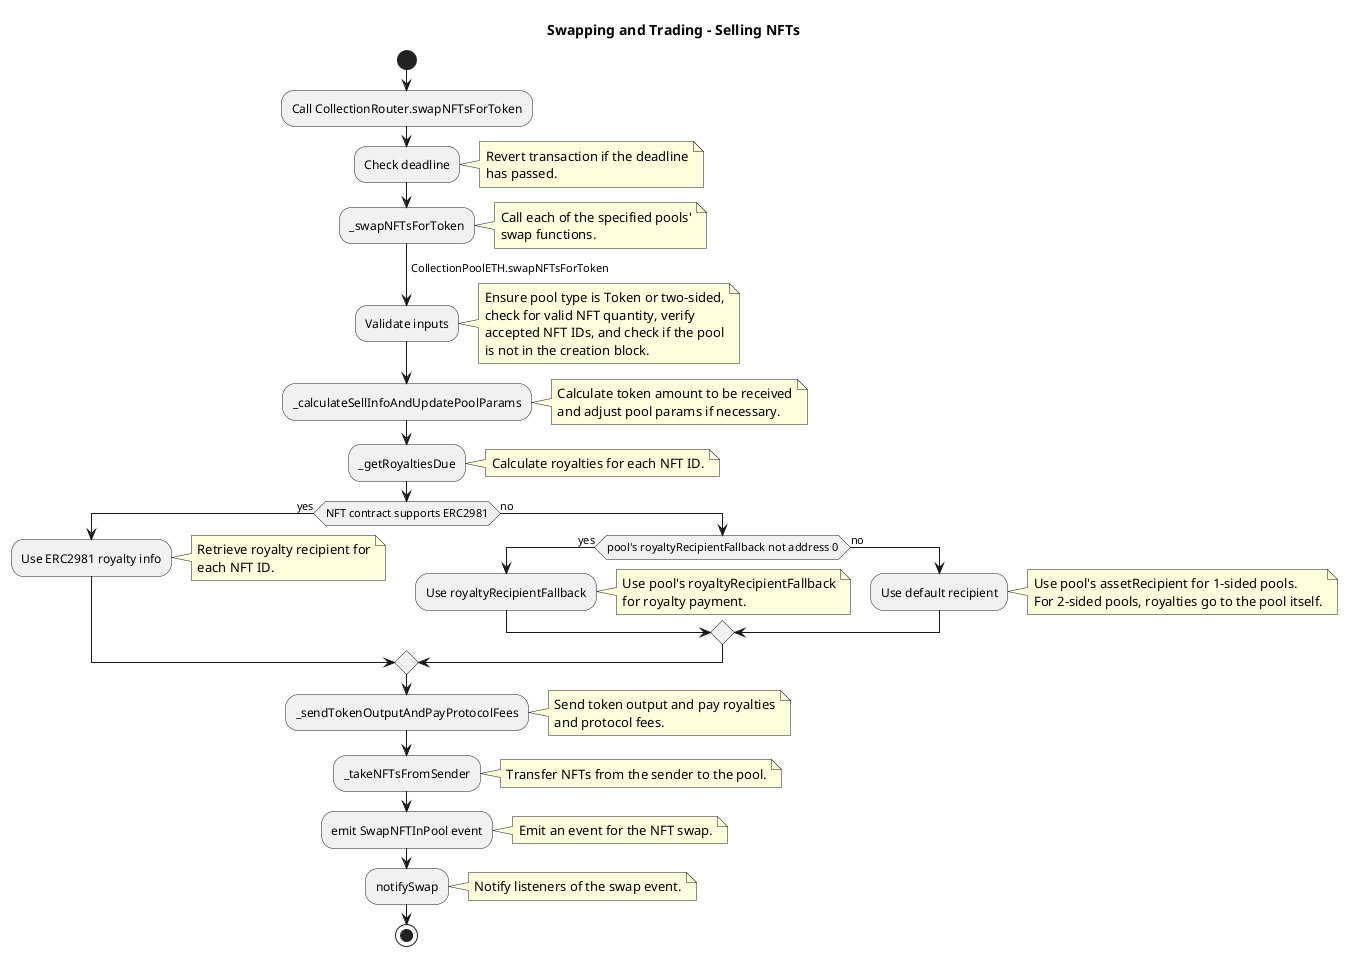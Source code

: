 @startuml
title Swapping and Trading - Selling NFTs

start

:Call CollectionRouter.swapNFTsForToken;

:Check deadline;
note right
  Revert transaction if the deadline
  has passed.
end note

:_swapNFTsForToken;
note right
  Call each of the specified pools'
  swap functions.
end note

-> CollectionPoolETH.swapNFTsForToken;

:Validate inputs;
note right
  Ensure pool type is Token or two-sided,
  check for valid NFT quantity, verify
  accepted NFT IDs, and check if the pool
  is not in the creation block.
end note

:_calculateSellInfoAndUpdatePoolParams;
note right
  Calculate token amount to be received
  and adjust pool params if necessary.
end note

:_getRoyaltiesDue;
note right
  Calculate royalties for each NFT ID.
end note

if (NFT contract supports ERC2981) then (yes)
  :Use ERC2981 royalty info;
  note right
    Retrieve royalty recipient for
    each NFT ID.
  end note
else (no)
  if (pool's royaltyRecipientFallback not address 0) then (yes)
    :Use royaltyRecipientFallback;
    note right
      Use pool's royaltyRecipientFallback
      for royalty payment.
    end note
  else (no)
    :Use default recipient;
    note right
      Use pool's assetRecipient for 1-sided pools.
      For 2-sided pools, royalties go to the pool itself.
    end note
  endif
endif

:_sendTokenOutputAndPayProtocolFees;
note right
  Send token output and pay royalties
  and protocol fees.
end note

:_takeNFTsFromSender;
note right
  Transfer NFTs from the sender to the pool.
end note

:emit SwapNFTInPool event;
note right
  Emit an event for the NFT swap.
end note

:notifySwap;
note right
  Notify listeners of the swap event.
end note

stop
@enduml
